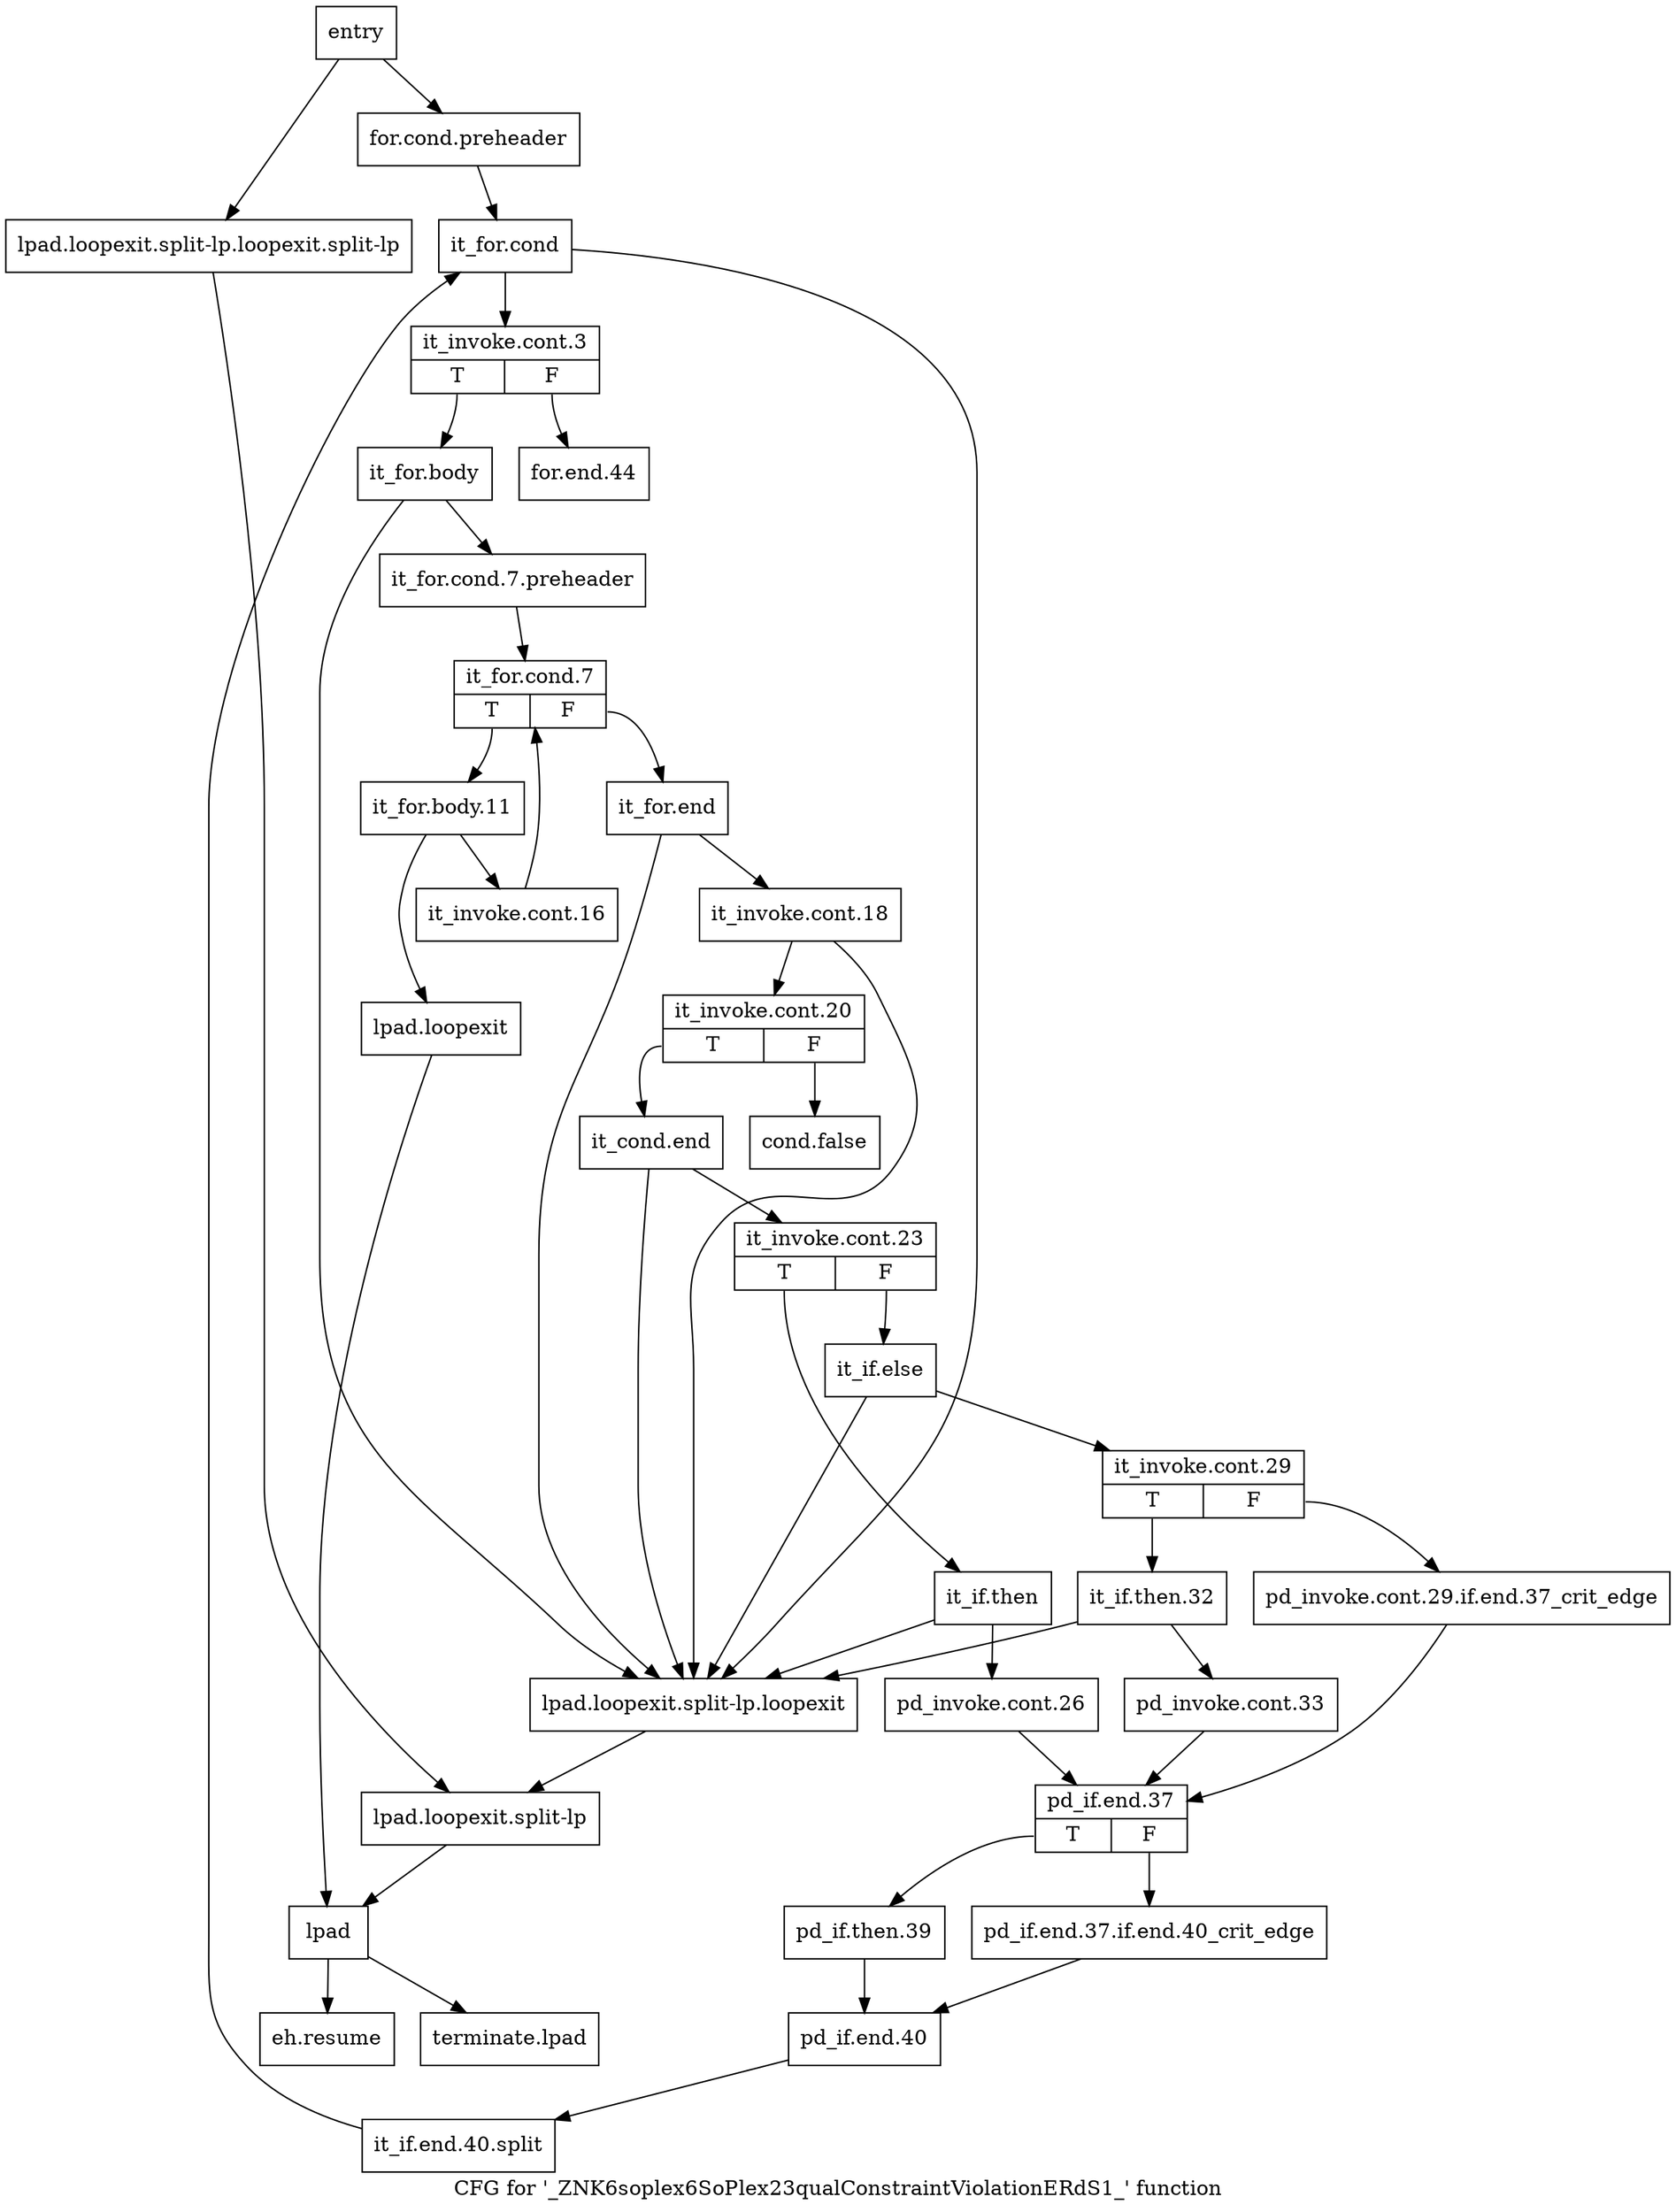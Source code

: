 digraph "CFG for '_ZNK6soplex6SoPlex23qualConstraintViolationERdS1_' function" {
	label="CFG for '_ZNK6soplex6SoPlex23qualConstraintViolationERdS1_' function";

	Node0x293cde0 [shape=record,label="{entry}"];
	Node0x293cde0 -> Node0x293ce30;
	Node0x293cde0 -> Node0x293d150;
	Node0x293ce30 [shape=record,label="{for.cond.preheader}"];
	Node0x293ce30 -> Node0x293ce80;
	Node0x293ce80 [shape=record,label="{it_for.cond}"];
	Node0x293ce80 -> Node0x293ced0;
	Node0x293ce80 -> Node0x293d100;
	Node0x293ced0 [shape=record,label="{it_invoke.cont.3|{<s0>T|<s1>F}}"];
	Node0x293ced0:s0 -> Node0x293cf20;
	Node0x293ced0:s1 -> Node0x293d790;
	Node0x293cf20 [shape=record,label="{it_for.body}"];
	Node0x293cf20 -> Node0x293cf70;
	Node0x293cf20 -> Node0x293d100;
	Node0x293cf70 [shape=record,label="{it_for.cond.7.preheader}"];
	Node0x293cf70 -> Node0x293cfc0;
	Node0x293cfc0 [shape=record,label="{it_for.cond.7|{<s0>T|<s1>F}}"];
	Node0x293cfc0:s0 -> Node0x293d010;
	Node0x293cfc0:s1 -> Node0x293d240;
	Node0x293d010 [shape=record,label="{it_for.body.11}"];
	Node0x293d010 -> Node0x293d060;
	Node0x293d010 -> Node0x293d0b0;
	Node0x293d060 [shape=record,label="{it_invoke.cont.16}"];
	Node0x293d060 -> Node0x293cfc0;
	Node0x293d0b0 [shape=record,label="{lpad.loopexit}"];
	Node0x293d0b0 -> Node0x293d1f0;
	Node0x293d100 [shape=record,label="{lpad.loopexit.split-lp.loopexit}"];
	Node0x293d100 -> Node0x293d1a0;
	Node0x293d150 [shape=record,label="{lpad.loopexit.split-lp.loopexit.split-lp}"];
	Node0x293d150 -> Node0x293d1a0;
	Node0x293d1a0 [shape=record,label="{lpad.loopexit.split-lp}"];
	Node0x293d1a0 -> Node0x293d1f0;
	Node0x293d1f0 [shape=record,label="{lpad}"];
	Node0x293d1f0 -> Node0x293d7e0;
	Node0x293d1f0 -> Node0x293d830;
	Node0x293d240 [shape=record,label="{it_for.end}"];
	Node0x293d240 -> Node0x293d290;
	Node0x293d240 -> Node0x293d100;
	Node0x293d290 [shape=record,label="{it_invoke.cont.18}"];
	Node0x293d290 -> Node0x293d2e0;
	Node0x293d290 -> Node0x293d100;
	Node0x293d2e0 [shape=record,label="{it_invoke.cont.20|{<s0>T|<s1>F}}"];
	Node0x293d2e0:s0 -> Node0x293d380;
	Node0x293d2e0:s1 -> Node0x293d330;
	Node0x293d330 [shape=record,label="{cond.false}"];
	Node0x293d380 [shape=record,label="{it_cond.end}"];
	Node0x293d380 -> Node0x293d3d0;
	Node0x293d380 -> Node0x293d100;
	Node0x293d3d0 [shape=record,label="{it_invoke.cont.23|{<s0>T|<s1>F}}"];
	Node0x293d3d0:s0 -> Node0x293d420;
	Node0x293d3d0:s1 -> Node0x293d4c0;
	Node0x293d420 [shape=record,label="{it_if.then}"];
	Node0x293d420 -> Node0x293d470;
	Node0x293d420 -> Node0x293d100;
	Node0x293d470 [shape=record,label="{pd_invoke.cont.26}"];
	Node0x293d470 -> Node0x293d650;
	Node0x293d4c0 [shape=record,label="{it_if.else}"];
	Node0x293d4c0 -> Node0x293d510;
	Node0x293d4c0 -> Node0x293d100;
	Node0x293d510 [shape=record,label="{it_invoke.cont.29|{<s0>T|<s1>F}}"];
	Node0x293d510:s0 -> Node0x293d5b0;
	Node0x293d510:s1 -> Node0x293d560;
	Node0x293d560 [shape=record,label="{pd_invoke.cont.29.if.end.37_crit_edge}"];
	Node0x293d560 -> Node0x293d650;
	Node0x293d5b0 [shape=record,label="{it_if.then.32}"];
	Node0x293d5b0 -> Node0x293d600;
	Node0x293d5b0 -> Node0x293d100;
	Node0x293d600 [shape=record,label="{pd_invoke.cont.33}"];
	Node0x293d600 -> Node0x293d650;
	Node0x293d650 [shape=record,label="{pd_if.end.37|{<s0>T|<s1>F}}"];
	Node0x293d650:s0 -> Node0x293d6f0;
	Node0x293d650:s1 -> Node0x293d6a0;
	Node0x293d6a0 [shape=record,label="{pd_if.end.37.if.end.40_crit_edge}"];
	Node0x293d6a0 -> Node0x293d740;
	Node0x293d6f0 [shape=record,label="{pd_if.then.39}"];
	Node0x293d6f0 -> Node0x293d740;
	Node0x293d740 [shape=record,label="{pd_if.end.40}"];
	Node0x293d740 -> Node0x32e9060;
	Node0x32e9060 [shape=record,label="{it_if.end.40.split}"];
	Node0x32e9060 -> Node0x293ce80;
	Node0x293d790 [shape=record,label="{for.end.44}"];
	Node0x293d7e0 [shape=record,label="{eh.resume}"];
	Node0x293d830 [shape=record,label="{terminate.lpad}"];
}
